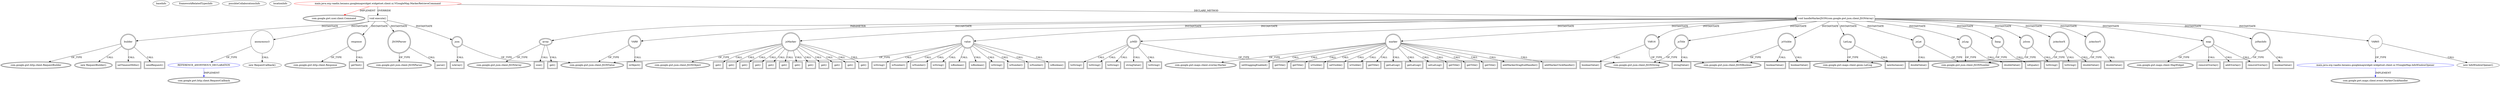 digraph {
baseInfo[graphId=4442,category="extension_graph",isAnonymous=false,possibleRelation=true]
frameworkRelatedTypesInfo[0="com.google.gwt.user.client.Command"]
possibleCollaborationsInfo[0="4442~OVERRIDING_METHOD_DECLARATION-INSTANTIATION-~com.google.gwt.user.client.Command ~com.google.gwt.http.client.RequestCallback ~false~true",1="4442~CLIENT_METHOD_DECLARATION-INSTANTIATION-~com.google.gwt.user.client.Command ~com.google.gwt.maps.client.event.MarkerClickHandler ~false~false"]
locationInfo[projectName="rwl-GoogleMapWidget",filePath="/rwl-GoogleMapWidget/GoogleMapWidget-master/src/main/java/org/vaadin/hezamu/googlemapwidget/widgetset/client/ui/VGoogleMap.java",contextSignature="MarkerRetrieveCommand",graphId="4442"]
0[label="main.java.org.vaadin.hezamu.googlemapwidget.widgetset.client.ui.VGoogleMap.MarkerRetrieveCommand",vertexType="ROOT_CLIENT_CLASS_DECLARATION",isFrameworkType=false,color=red]
1[label="com.google.gwt.user.client.Command",vertexType="FRAMEWORK_INTERFACE_TYPE",isFrameworkType=true,peripheries=2]
2[label="void execute()",vertexType="OVERRIDING_METHOD_DECLARATION",isFrameworkType=false,shape=box]
4[label="builder",vertexType="VARIABLE_EXPRESION",isFrameworkType=true,peripheries=2,shape=circle]
5[label="com.google.gwt.http.client.RequestBuilder",vertexType="FRAMEWORK_CLASS_TYPE",isFrameworkType=true,peripheries=2]
3[label="new RequestBuilder()",vertexType="CONSTRUCTOR_CALL",isFrameworkType=true,peripheries=2]
7[label="setTimeoutMillis()",vertexType="INSIDE_CALL",isFrameworkType=true,peripheries=2,shape=box]
9[label="sendRequest()",vertexType="INSIDE_CALL",isFrameworkType=true,peripheries=2,shape=box]
11[label="anonymous3",vertexType="VARIABLE_EXPRESION",isFrameworkType=false,shape=circle]
12[label="REFERENCE_ANONYMOUS_DECLARATION",vertexType="REFERENCE_ANONYMOUS_DECLARATION",isFrameworkType=false,color=blue]
13[label="com.google.gwt.http.client.RequestCallback",vertexType="FRAMEWORK_INTERFACE_TYPE",isFrameworkType=true,peripheries=2]
10[label="new RequestCallback()",vertexType="CONSTRUCTOR_CALL",isFrameworkType=false]
14[label="response",vertexType="VARIABLE_EXPRESION",isFrameworkType=true,peripheries=2,shape=circle]
16[label="com.google.gwt.http.client.Response",vertexType="FRAMEWORK_CLASS_TYPE",isFrameworkType=true,peripheries=2]
15[label="getText()",vertexType="INSIDE_CALL",isFrameworkType=true,peripheries=2,shape=box]
17[label="JSONParser",vertexType="VARIABLE_EXPRESION",isFrameworkType=true,peripheries=2,shape=circle]
19[label="com.google.gwt.json.client.JSONParser",vertexType="FRAMEWORK_CLASS_TYPE",isFrameworkType=true,peripheries=2]
18[label="parse()",vertexType="INSIDE_CALL",isFrameworkType=true,peripheries=2,shape=box]
20[label="json",vertexType="VARIABLE_EXPRESION",isFrameworkType=true,peripheries=2,shape=circle]
22[label="com.google.gwt.json.client.JSONValue",vertexType="FRAMEWORK_CLASS_TYPE",isFrameworkType=true,peripheries=2]
21[label="isArray()",vertexType="INSIDE_CALL",isFrameworkType=true,peripheries=2,shape=box]
23[label="void handleMarkerJSON(com.google.gwt.json.client.JSONArray)",vertexType="CLIENT_METHOD_DECLARATION",isFrameworkType=false,shape=box]
24[label="array",vertexType="PARAMETER_DECLARATION",isFrameworkType=true,peripheries=2]
25[label="com.google.gwt.json.client.JSONArray",vertexType="FRAMEWORK_CLASS_TYPE",isFrameworkType=true,peripheries=2]
27[label="size()",vertexType="INSIDE_CALL",isFrameworkType=true,peripheries=2,shape=box]
28[label="VAR8",vertexType="VARIABLE_EXPRESION",isFrameworkType=true,peripheries=2,shape=circle]
29[label="isObject()",vertexType="INSIDE_CALL",isFrameworkType=true,peripheries=2,shape=box]
32[label="get()",vertexType="INSIDE_CALL",isFrameworkType=true,peripheries=2,shape=box]
33[label="jsMarker",vertexType="VARIABLE_EXPRESION",isFrameworkType=true,peripheries=2,shape=circle]
35[label="com.google.gwt.json.client.JSONObject",vertexType="FRAMEWORK_CLASS_TYPE",isFrameworkType=true,peripheries=2]
34[label="get()",vertexType="INSIDE_CALL",isFrameworkType=true,peripheries=2,shape=box]
36[label="value",vertexType="VARIABLE_EXPRESION",isFrameworkType=true,peripheries=2,shape=circle]
37[label="isString()",vertexType="INSIDE_CALL",isFrameworkType=true,peripheries=2,shape=box]
40[label="get()",vertexType="INSIDE_CALL",isFrameworkType=true,peripheries=2,shape=box]
41[label="jsMID",vertexType="VARIABLE_EXPRESION",isFrameworkType=true,peripheries=2,shape=circle]
43[label="com.google.gwt.json.client.JSONString",vertexType="FRAMEWORK_CLASS_TYPE",isFrameworkType=true,peripheries=2]
42[label="toString()",vertexType="INSIDE_CALL",isFrameworkType=true,peripheries=2,shape=box]
45[label="toString()",vertexType="INSIDE_CALL",isFrameworkType=true,peripheries=2,shape=box]
46[label="marker",vertexType="VARIABLE_EXPRESION",isFrameworkType=true,peripheries=2,shape=circle]
48[label="com.google.gwt.maps.client.overlay.Marker",vertexType="FRAMEWORK_CLASS_TYPE",isFrameworkType=true,peripheries=2]
47[label="setDraggingEnabled()",vertexType="INSIDE_CALL",isFrameworkType=true,peripheries=2,shape=box]
49[label="VAR16",vertexType="VARIABLE_EXPRESION",isFrameworkType=true,peripheries=2,shape=circle]
51[label="com.google.gwt.json.client.JSONBoolean",vertexType="FRAMEWORK_CLASS_TYPE",isFrameworkType=true,peripheries=2]
50[label="booleanValue()",vertexType="INSIDE_CALL",isFrameworkType=true,peripheries=2,shape=box]
53[label="get()",vertexType="INSIDE_CALL",isFrameworkType=true,peripheries=2,shape=box]
55[label="toString()",vertexType="INSIDE_CALL",isFrameworkType=true,peripheries=2,shape=box]
57[label="get()",vertexType="INSIDE_CALL",isFrameworkType=true,peripheries=2,shape=box]
59[label="isNumber()",vertexType="INSIDE_CALL",isFrameworkType=true,peripheries=2,shape=box]
61[label="get()",vertexType="INSIDE_CALL",isFrameworkType=true,peripheries=2,shape=box]
63[label="isNumber()",vertexType="INSIDE_CALL",isFrameworkType=true,peripheries=2,shape=box]
65[label="get()",vertexType="INSIDE_CALL",isFrameworkType=true,peripheries=2,shape=box]
67[label="isString()",vertexType="INSIDE_CALL",isFrameworkType=true,peripheries=2,shape=box]
69[label="getTitle()",vertexType="INSIDE_CALL",isFrameworkType=true,peripheries=2,shape=box]
70[label="jsTitle",vertexType="VARIABLE_EXPRESION",isFrameworkType=true,peripheries=2,shape=circle]
71[label="stringValue()",vertexType="INSIDE_CALL",isFrameworkType=true,peripheries=2,shape=box]
74[label="getTitle()",vertexType="INSIDE_CALL",isFrameworkType=true,peripheries=2,shape=box]
76[label="get()",vertexType="INSIDE_CALL",isFrameworkType=true,peripheries=2,shape=box]
78[label="isBoolean()",vertexType="INSIDE_CALL",isFrameworkType=true,peripheries=2,shape=box]
80[label="isVisible()",vertexType="INSIDE_CALL",isFrameworkType=true,peripheries=2,shape=box]
82[label="setVisible()",vertexType="INSIDE_CALL",isFrameworkType=true,peripheries=2,shape=box]
83[label="jsVisible",vertexType="VARIABLE_EXPRESION",isFrameworkType=true,peripheries=2,shape=circle]
84[label="booleanValue()",vertexType="INSIDE_CALL",isFrameworkType=true,peripheries=2,shape=box]
87[label="isVisible()",vertexType="INSIDE_CALL",isFrameworkType=true,peripheries=2,shape=box]
89[label="getTitle()",vertexType="INSIDE_CALL",isFrameworkType=true,peripheries=2,shape=box]
91[label="booleanValue()",vertexType="INSIDE_CALL",isFrameworkType=true,peripheries=2,shape=box]
93[label="get()",vertexType="INSIDE_CALL",isFrameworkType=true,peripheries=2,shape=box]
95[label="isBoolean()",vertexType="INSIDE_CALL",isFrameworkType=true,peripheries=2,shape=box]
97[label="getLatLng()",vertexType="INSIDE_CALL",isFrameworkType=true,peripheries=2,shape=box]
99[label="getLatLng()",vertexType="INSIDE_CALL",isFrameworkType=true,peripheries=2,shape=box]
100[label="LatLng",vertexType="VARIABLE_EXPRESION",isFrameworkType=true,peripheries=2,shape=circle]
102[label="com.google.gwt.maps.client.geom.LatLng",vertexType="FRAMEWORK_CLASS_TYPE",isFrameworkType=true,peripheries=2]
101[label="newInstance()",vertexType="INSIDE_CALL",isFrameworkType=true,peripheries=2,shape=box]
103[label="jsLat",vertexType="VARIABLE_EXPRESION",isFrameworkType=true,peripheries=2,shape=circle]
105[label="com.google.gwt.json.client.JSONNumber",vertexType="FRAMEWORK_CLASS_TYPE",isFrameworkType=true,peripheries=2]
104[label="doubleValue()",vertexType="INSIDE_CALL",isFrameworkType=true,peripheries=2,shape=box]
106[label="jsLng",vertexType="VARIABLE_EXPRESION",isFrameworkType=true,peripheries=2,shape=circle]
107[label="doubleValue()",vertexType="INSIDE_CALL",isFrameworkType=true,peripheries=2,shape=box]
109[label="llang",vertexType="VARIABLE_EXPRESION",isFrameworkType=true,peripheries=2,shape=circle]
110[label="isEquals()",vertexType="INSIDE_CALL",isFrameworkType=true,peripheries=2,shape=box]
113[label="setLatLng()",vertexType="INSIDE_CALL",isFrameworkType=true,peripheries=2,shape=box]
115[label="get()",vertexType="INSIDE_CALL",isFrameworkType=true,peripheries=2,shape=box]
117[label="getTitle()",vertexType="INSIDE_CALL",isFrameworkType=true,peripheries=2,shape=box]
119[label="isString()",vertexType="INSIDE_CALL",isFrameworkType=true,peripheries=2,shape=box]
120[label="jsIcon",vertexType="VARIABLE_EXPRESION",isFrameworkType=true,peripheries=2,shape=circle]
121[label="toString()",vertexType="INSIDE_CALL",isFrameworkType=true,peripheries=2,shape=box]
124[label="getTitle()",vertexType="INSIDE_CALL",isFrameworkType=true,peripheries=2,shape=box]
126[label="get()",vertexType="INSIDE_CALL",isFrameworkType=true,peripheries=2,shape=box]
128[label="isNumber()",vertexType="INSIDE_CALL",isFrameworkType=true,peripheries=2,shape=box]
129[label="jsAnchorX",vertexType="VARIABLE_EXPRESION",isFrameworkType=true,peripheries=2,shape=circle]
130[label="toString()",vertexType="INSIDE_CALL",isFrameworkType=true,peripheries=2,shape=box]
133[label="doubleValue()",vertexType="INSIDE_CALL",isFrameworkType=true,peripheries=2,shape=box]
135[label="get()",vertexType="INSIDE_CALL",isFrameworkType=true,peripheries=2,shape=box]
137[label="isNumber()",vertexType="INSIDE_CALL",isFrameworkType=true,peripheries=2,shape=box]
138[label="jsAnchorY",vertexType="VARIABLE_EXPRESION",isFrameworkType=true,peripheries=2,shape=circle]
139[label="doubleValue()",vertexType="INSIDE_CALL",isFrameworkType=true,peripheries=2,shape=box]
142[label="getTitle()",vertexType="INSIDE_CALL",isFrameworkType=true,peripheries=2,shape=box]
143[label="map",vertexType="VARIABLE_EXPRESION",isFrameworkType=true,peripheries=2,shape=circle]
145[label="com.google.gwt.maps.client.MapWidget",vertexType="FRAMEWORK_CLASS_TYPE",isFrameworkType=true,peripheries=2]
144[label="removeOverlay()",vertexType="INSIDE_CALL",isFrameworkType=true,peripheries=2,shape=box]
147[label="addOverlay()",vertexType="INSIDE_CALL",isFrameworkType=true,peripheries=2,shape=box]
149[label="addMarkerDragEndHandler()",vertexType="INSIDE_CALL",isFrameworkType=true,peripheries=2,shape=box]
151[label="get()",vertexType="INSIDE_CALL",isFrameworkType=true,peripheries=2,shape=box]
153[label="isBoolean()",vertexType="INSIDE_CALL",isFrameworkType=true,peripheries=2,shape=box]
154[label="jsHasInfo",vertexType="VARIABLE_EXPRESION",isFrameworkType=true,peripheries=2,shape=circle]
155[label="booleanValue()",vertexType="INSIDE_CALL",isFrameworkType=true,peripheries=2,shape=box]
158[label="addMarkerClickHandler()",vertexType="INSIDE_CALL",isFrameworkType=true,peripheries=2,shape=box]
160[label="VAR65",vertexType="VARIABLE_EXPRESION",isFrameworkType=false,shape=circle]
161[label="main.java.org.vaadin.hezamu.googlemapwidget.widgetset.client.ui.VGoogleMap.InfoWindowOpener",vertexType="REFERENCE_CLIENT_CLASS_DECLARATION",isFrameworkType=false,color=blue]
162[label="com.google.gwt.maps.client.event.MarkerClickHandler",vertexType="FRAMEWORK_INTERFACE_TYPE",isFrameworkType=true,peripheries=2]
159[label="new InfoWindowOpener()",vertexType="CONSTRUCTOR_CALL",isFrameworkType=false]
164[label="stringValue()",vertexType="INSIDE_CALL",isFrameworkType=true,peripheries=2,shape=box]
166[label="toString()",vertexType="INSIDE_CALL",isFrameworkType=true,peripheries=2,shape=box]
168[label="removeOverlay()",vertexType="INSIDE_CALL",isFrameworkType=true,peripheries=2,shape=box]
0->1[label="IMPLEMENT",color=red]
0->2[label="OVERRIDE"]
2->4[label="INSTANTIATE"]
4->5[label="OF_TYPE"]
4->3[label="CALL"]
4->7[label="CALL"]
4->9[label="CALL"]
2->11[label="INSTANTIATE"]
12->13[label="IMPLEMENT",color=blue]
11->12[label="OF_TYPE"]
11->10[label="CALL"]
2->14[label="INSTANTIATE"]
14->16[label="OF_TYPE"]
14->15[label="CALL"]
2->17[label="INSTANTIATE"]
17->19[label="OF_TYPE"]
17->18[label="CALL"]
2->20[label="INSTANTIATE"]
20->22[label="OF_TYPE"]
20->21[label="CALL"]
0->23[label="DECLARE_METHOD"]
24->25[label="OF_TYPE"]
23->24[label="PARAMETER"]
24->27[label="CALL"]
23->28[label="INSTANTIATE"]
28->22[label="OF_TYPE"]
28->29[label="CALL"]
24->32[label="CALL"]
23->33[label="INSTANTIATE"]
33->35[label="OF_TYPE"]
33->34[label="CALL"]
23->36[label="INSTANTIATE"]
36->22[label="OF_TYPE"]
36->37[label="CALL"]
33->40[label="CALL"]
23->41[label="INSTANTIATE"]
41->43[label="OF_TYPE"]
41->42[label="CALL"]
41->45[label="CALL"]
23->46[label="INSTANTIATE"]
46->48[label="OF_TYPE"]
46->47[label="CALL"]
23->49[label="INSTANTIATE"]
49->51[label="OF_TYPE"]
49->50[label="CALL"]
33->53[label="CALL"]
41->55[label="CALL"]
33->57[label="CALL"]
36->59[label="CALL"]
33->61[label="CALL"]
36->63[label="CALL"]
33->65[label="CALL"]
36->67[label="CALL"]
46->69[label="CALL"]
23->70[label="INSTANTIATE"]
70->43[label="OF_TYPE"]
70->71[label="CALL"]
46->74[label="CALL"]
33->76[label="CALL"]
36->78[label="CALL"]
46->80[label="CALL"]
46->82[label="CALL"]
23->83[label="INSTANTIATE"]
83->51[label="OF_TYPE"]
83->84[label="CALL"]
46->87[label="CALL"]
46->89[label="CALL"]
83->91[label="CALL"]
33->93[label="CALL"]
36->95[label="CALL"]
46->97[label="CALL"]
46->99[label="CALL"]
23->100[label="INSTANTIATE"]
100->102[label="OF_TYPE"]
100->101[label="CALL"]
23->103[label="INSTANTIATE"]
103->105[label="OF_TYPE"]
103->104[label="CALL"]
23->106[label="INSTANTIATE"]
106->105[label="OF_TYPE"]
106->107[label="CALL"]
23->109[label="INSTANTIATE"]
109->102[label="OF_TYPE"]
109->110[label="CALL"]
46->113[label="CALL"]
33->115[label="CALL"]
46->117[label="CALL"]
36->119[label="CALL"]
23->120[label="INSTANTIATE"]
120->43[label="OF_TYPE"]
120->121[label="CALL"]
46->124[label="CALL"]
33->126[label="CALL"]
36->128[label="CALL"]
23->129[label="INSTANTIATE"]
129->105[label="OF_TYPE"]
129->130[label="CALL"]
129->133[label="CALL"]
33->135[label="CALL"]
36->137[label="CALL"]
23->138[label="INSTANTIATE"]
138->105[label="OF_TYPE"]
138->139[label="CALL"]
46->142[label="CALL"]
23->143[label="INSTANTIATE"]
143->145[label="OF_TYPE"]
143->144[label="CALL"]
143->147[label="CALL"]
46->149[label="CALL"]
33->151[label="CALL"]
36->153[label="CALL"]
23->154[label="INSTANTIATE"]
154->51[label="OF_TYPE"]
154->155[label="CALL"]
46->158[label="CALL"]
23->160[label="INSTANTIATE"]
161->162[label="IMPLEMENT",color=blue]
160->161[label="OF_TYPE"]
160->159[label="CALL"]
41->164[label="CALL"]
41->166[label="CALL"]
143->168[label="CALL"]
}
